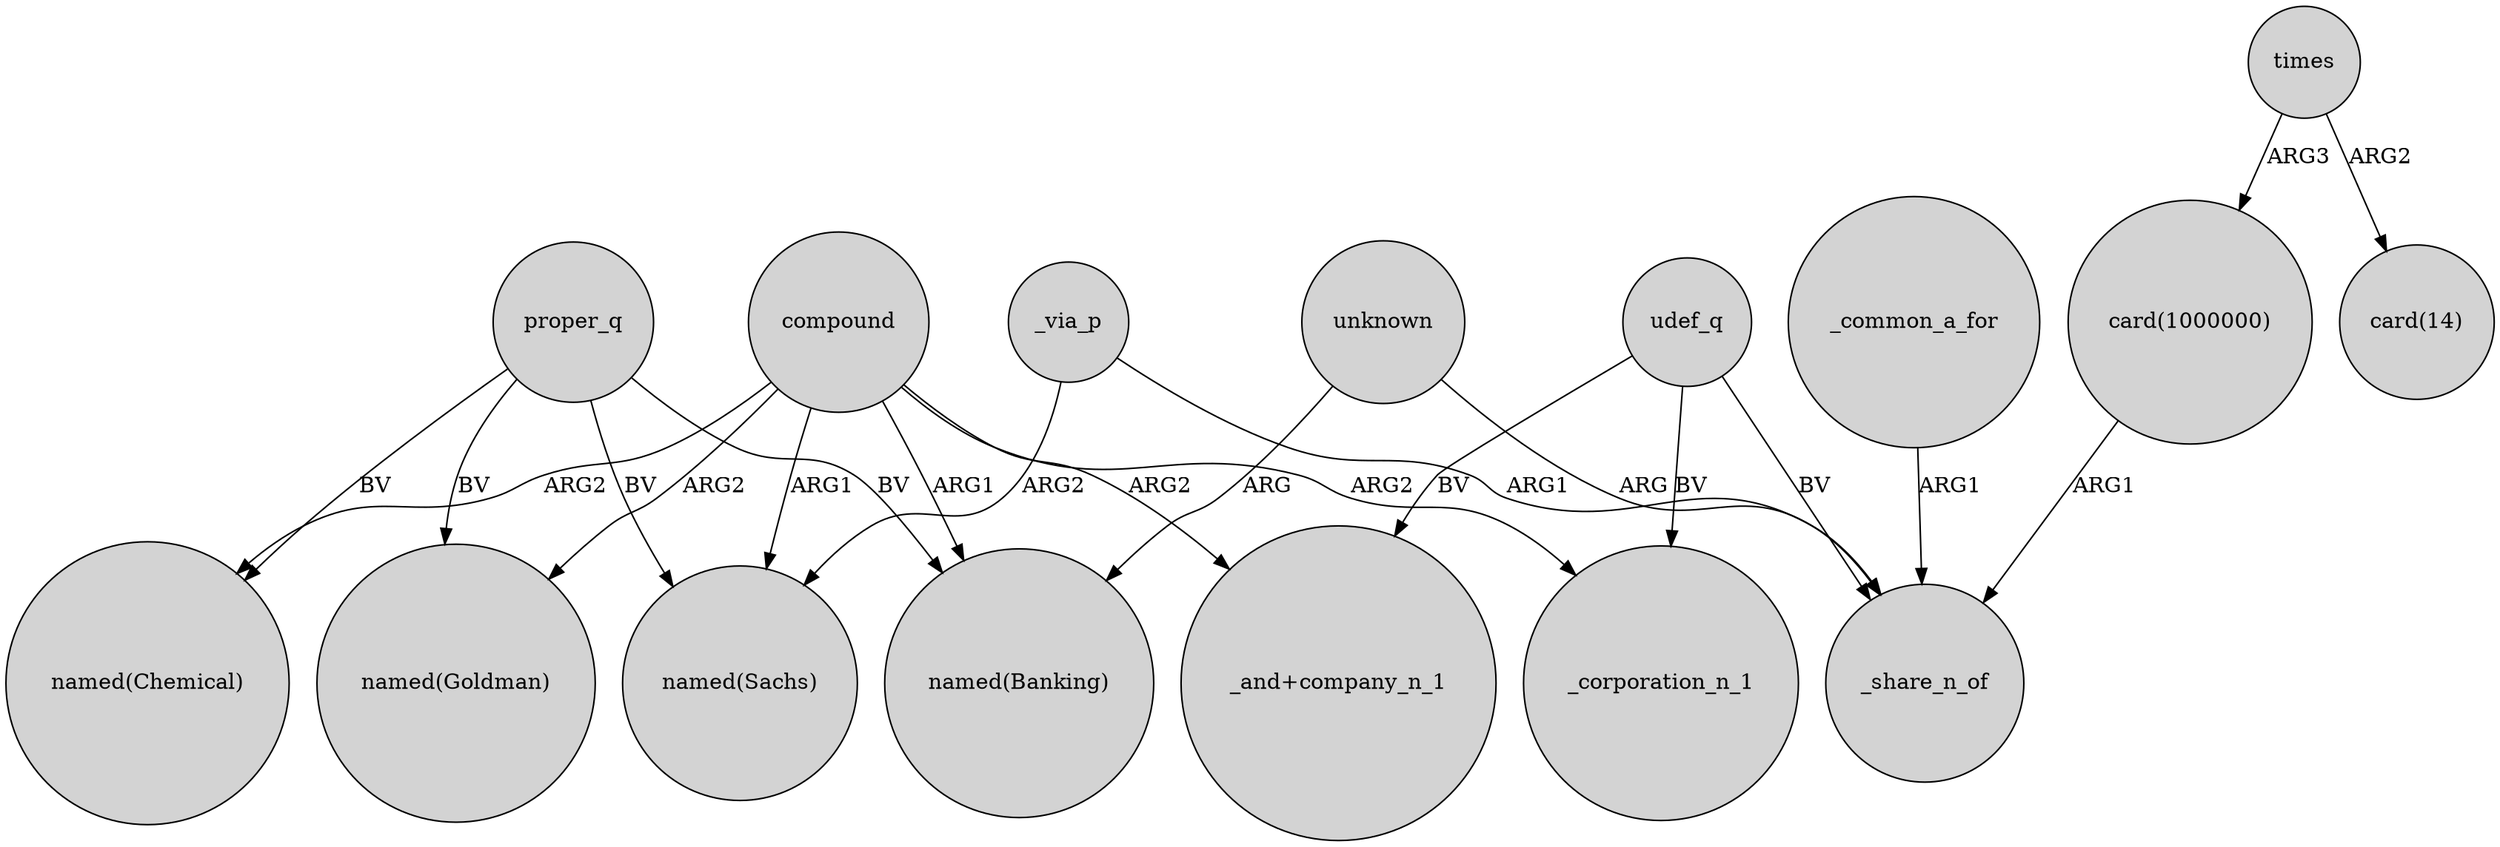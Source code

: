 digraph {
	node [shape=circle style=filled]
	_via_p -> "named(Sachs)" [label=ARG2]
	times -> "card(14)" [label=ARG2]
	proper_q -> "named(Banking)" [label=BV]
	compound -> "named(Sachs)" [label=ARG1]
	compound -> _corporation_n_1 [label=ARG2]
	proper_q -> "named(Goldman)" [label=BV]
	udef_q -> _corporation_n_1 [label=BV]
	compound -> "_and+company_n_1" [label=ARG2]
	times -> "card(1000000)" [label=ARG3]
	compound -> "named(Banking)" [label=ARG1]
	compound -> "named(Goldman)" [label=ARG2]
	proper_q -> "named(Chemical)" [label=BV]
	unknown -> "named(Banking)" [label=ARG]
	compound -> "named(Chemical)" [label=ARG2]
	_common_a_for -> _share_n_of [label=ARG1]
	udef_q -> _share_n_of [label=BV]
	"card(1000000)" -> _share_n_of [label=ARG1]
	unknown -> _share_n_of [label=ARG]
	proper_q -> "named(Sachs)" [label=BV]
	udef_q -> "_and+company_n_1" [label=BV]
	_via_p -> _share_n_of [label=ARG1]
}
